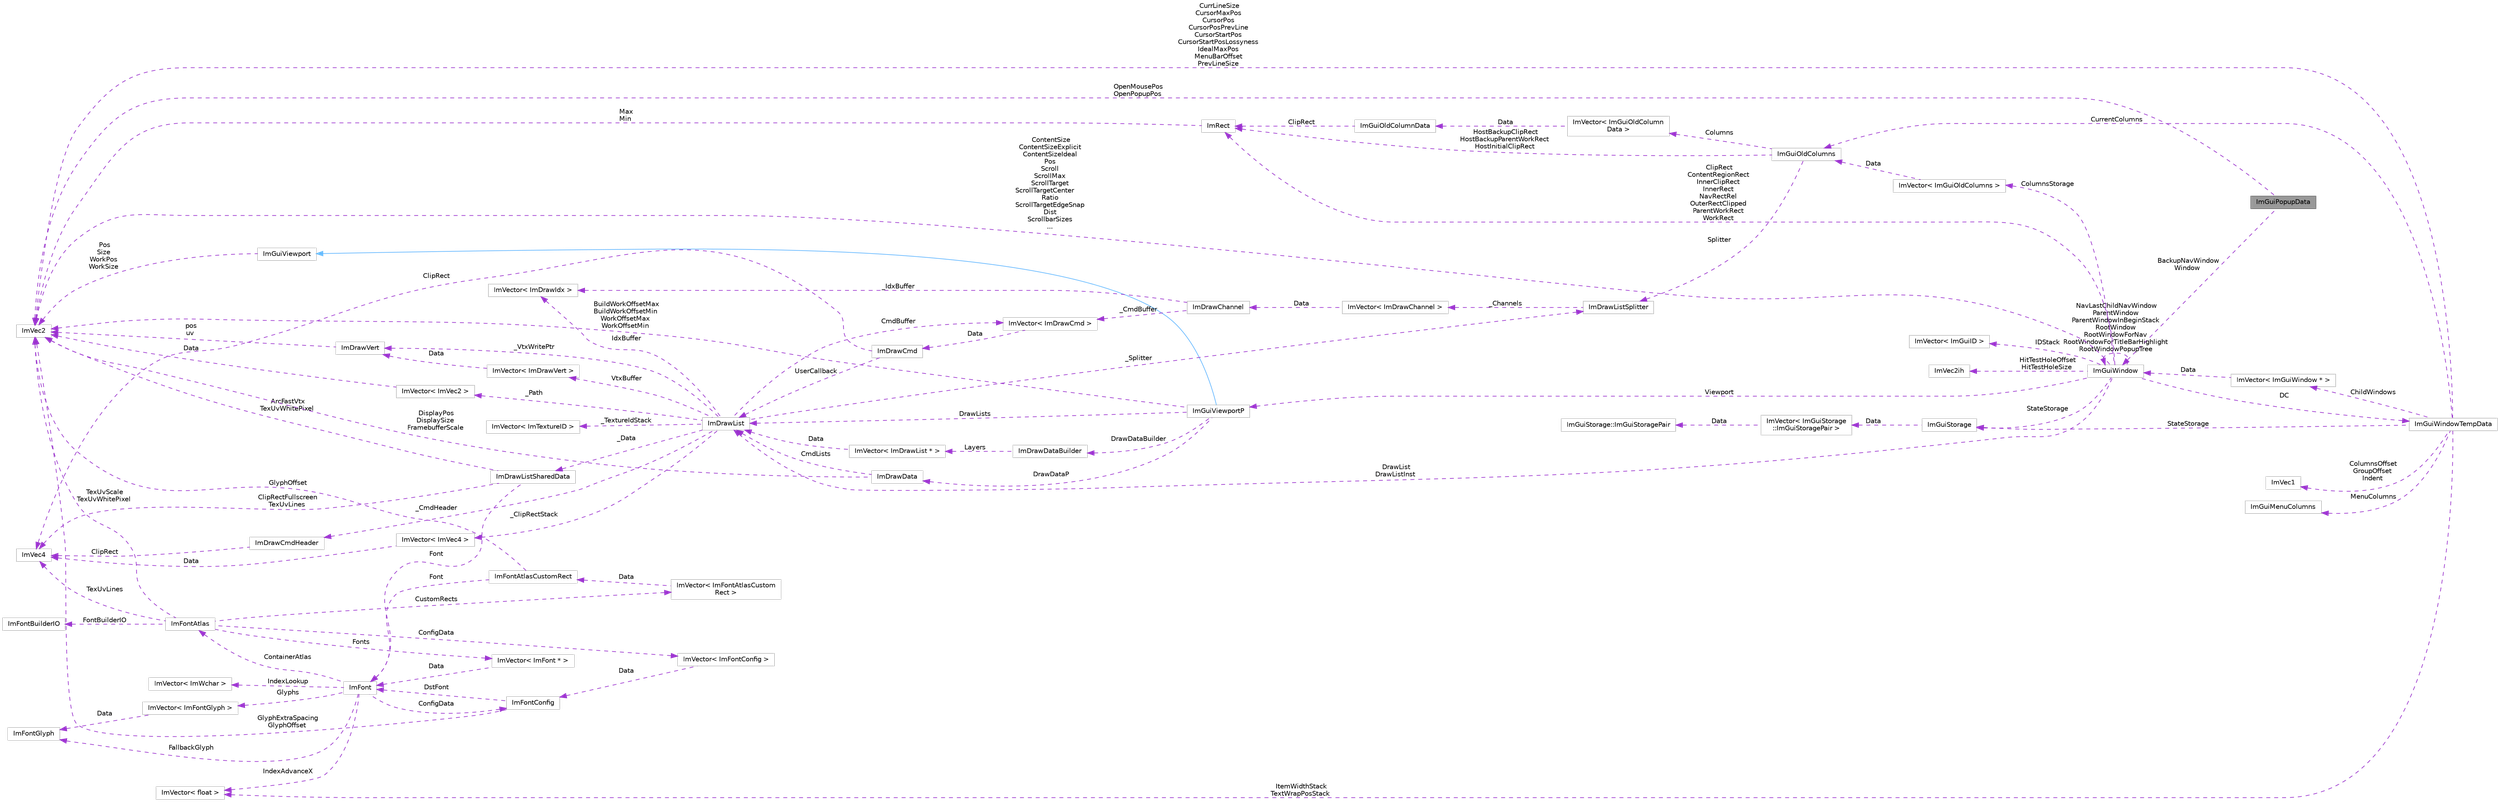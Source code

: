 digraph "ImGuiPopupData"
{
 // LATEX_PDF_SIZE
  bgcolor="transparent";
  edge [fontname=Helvetica,fontsize=10,labelfontname=Helvetica,labelfontsize=10];
  node [fontname=Helvetica,fontsize=10,shape=box,height=0.2,width=0.4];
  rankdir="LR";
  Node1 [label="ImGuiPopupData",height=0.2,width=0.4,color="gray40", fillcolor="grey60", style="filled", fontcolor="black",tooltip=" "];
  Node2 -> Node1 [dir="back",color="darkorchid3",style="dashed",label=" BackupNavWindow\nWindow" ];
  Node2 [label="ImGuiWindow",height=0.2,width=0.4,color="grey75", fillcolor="white", style="filled",URL="$struct_im_gui_window.html",tooltip=" "];
  Node3 -> Node2 [dir="back",color="darkorchid3",style="dashed",label=" Viewport" ];
  Node3 [label="ImGuiViewportP",height=0.2,width=0.4,color="grey75", fillcolor="white", style="filled",URL="$struct_im_gui_viewport_p.html",tooltip=" "];
  Node4 -> Node3 [dir="back",color="steelblue1",style="solid"];
  Node4 [label="ImGuiViewport",height=0.2,width=0.4,color="grey75", fillcolor="white", style="filled",URL="$struct_im_gui_viewport.html",tooltip=" "];
  Node5 -> Node4 [dir="back",color="darkorchid3",style="dashed",label=" Pos\nSize\nWorkPos\nWorkSize" ];
  Node5 [label="ImVec2",height=0.2,width=0.4,color="grey75", fillcolor="white", style="filled",URL="$struct_im_vec2.html",tooltip=" "];
  Node6 -> Node3 [dir="back",color="darkorchid3",style="dashed",label=" DrawLists" ];
  Node6 [label="ImDrawList",height=0.2,width=0.4,color="grey75", fillcolor="white", style="filled",URL="$struct_im_draw_list.html",tooltip=" "];
  Node7 -> Node6 [dir="back",color="darkorchid3",style="dashed",label=" CmdBuffer" ];
  Node7 [label="ImVector\< ImDrawCmd \>",height=0.2,width=0.4,color="grey75", fillcolor="white", style="filled",URL="$struct_im_vector.html",tooltip=" "];
  Node8 -> Node7 [dir="back",color="darkorchid3",style="dashed",label=" Data" ];
  Node8 [label="ImDrawCmd",height=0.2,width=0.4,color="grey75", fillcolor="white", style="filled",URL="$struct_im_draw_cmd.html",tooltip=" "];
  Node9 -> Node8 [dir="back",color="darkorchid3",style="dashed",label=" ClipRect" ];
  Node9 [label="ImVec4",height=0.2,width=0.4,color="grey75", fillcolor="white", style="filled",URL="$struct_im_vec4.html",tooltip=" "];
  Node6 -> Node8 [dir="back",color="darkorchid3",style="dashed",label=" UserCallback" ];
  Node10 -> Node6 [dir="back",color="darkorchid3",style="dashed",label=" IdxBuffer" ];
  Node10 [label="ImVector\< ImDrawIdx \>",height=0.2,width=0.4,color="grey75", fillcolor="white", style="filled",URL="$struct_im_vector.html",tooltip=" "];
  Node11 -> Node6 [dir="back",color="darkorchid3",style="dashed",label=" VtxBuffer" ];
  Node11 [label="ImVector\< ImDrawVert \>",height=0.2,width=0.4,color="grey75", fillcolor="white", style="filled",URL="$struct_im_vector.html",tooltip=" "];
  Node12 -> Node11 [dir="back",color="darkorchid3",style="dashed",label=" Data" ];
  Node12 [label="ImDrawVert",height=0.2,width=0.4,color="grey75", fillcolor="white", style="filled",URL="$struct_im_draw_vert.html",tooltip=" "];
  Node5 -> Node12 [dir="back",color="darkorchid3",style="dashed",label=" pos\nuv" ];
  Node13 -> Node6 [dir="back",color="darkorchid3",style="dashed",label=" _Data" ];
  Node13 [label="ImDrawListSharedData",height=0.2,width=0.4,color="grey75", fillcolor="white", style="filled",URL="$struct_im_draw_list_shared_data.html",tooltip=" "];
  Node5 -> Node13 [dir="back",color="darkorchid3",style="dashed",label=" ArcFastVtx\nTexUvWhitePixel" ];
  Node14 -> Node13 [dir="back",color="darkorchid3",style="dashed",label=" Font" ];
  Node14 [label="ImFont",height=0.2,width=0.4,color="grey75", fillcolor="white", style="filled",URL="$struct_im_font.html",tooltip=" "];
  Node15 -> Node14 [dir="back",color="darkorchid3",style="dashed",label=" IndexAdvanceX" ];
  Node15 [label="ImVector\< float \>",height=0.2,width=0.4,color="grey75", fillcolor="white", style="filled",URL="$struct_im_vector.html",tooltip=" "];
  Node16 -> Node14 [dir="back",color="darkorchid3",style="dashed",label=" IndexLookup" ];
  Node16 [label="ImVector\< ImWchar \>",height=0.2,width=0.4,color="grey75", fillcolor="white", style="filled",URL="$struct_im_vector.html",tooltip=" "];
  Node17 -> Node14 [dir="back",color="darkorchid3",style="dashed",label=" Glyphs" ];
  Node17 [label="ImVector\< ImFontGlyph \>",height=0.2,width=0.4,color="grey75", fillcolor="white", style="filled",URL="$struct_im_vector.html",tooltip=" "];
  Node18 -> Node17 [dir="back",color="darkorchid3",style="dashed",label=" Data" ];
  Node18 [label="ImFontGlyph",height=0.2,width=0.4,color="grey75", fillcolor="white", style="filled",URL="$struct_im_font_glyph.html",tooltip=" "];
  Node18 -> Node14 [dir="back",color="darkorchid3",style="dashed",label=" FallbackGlyph" ];
  Node19 -> Node14 [dir="back",color="darkorchid3",style="dashed",label=" ContainerAtlas" ];
  Node19 [label="ImFontAtlas",height=0.2,width=0.4,color="grey75", fillcolor="white", style="filled",URL="$struct_im_font_atlas.html",tooltip=" "];
  Node5 -> Node19 [dir="back",color="darkorchid3",style="dashed",label=" TexUvScale\nTexUvWhitePixel" ];
  Node20 -> Node19 [dir="back",color="darkorchid3",style="dashed",label=" Fonts" ];
  Node20 [label="ImVector\< ImFont * \>",height=0.2,width=0.4,color="grey75", fillcolor="white", style="filled",URL="$struct_im_vector.html",tooltip=" "];
  Node14 -> Node20 [dir="back",color="darkorchid3",style="dashed",label=" Data" ];
  Node21 -> Node19 [dir="back",color="darkorchid3",style="dashed",label=" CustomRects" ];
  Node21 [label="ImVector\< ImFontAtlasCustom\lRect \>",height=0.2,width=0.4,color="grey75", fillcolor="white", style="filled",URL="$struct_im_vector.html",tooltip=" "];
  Node22 -> Node21 [dir="back",color="darkorchid3",style="dashed",label=" Data" ];
  Node22 [label="ImFontAtlasCustomRect",height=0.2,width=0.4,color="grey75", fillcolor="white", style="filled",URL="$struct_im_font_atlas_custom_rect.html",tooltip=" "];
  Node5 -> Node22 [dir="back",color="darkorchid3",style="dashed",label=" GlyphOffset" ];
  Node14 -> Node22 [dir="back",color="darkorchid3",style="dashed",label=" Font" ];
  Node23 -> Node19 [dir="back",color="darkorchid3",style="dashed",label=" ConfigData" ];
  Node23 [label="ImVector\< ImFontConfig \>",height=0.2,width=0.4,color="grey75", fillcolor="white", style="filled",URL="$struct_im_vector.html",tooltip=" "];
  Node24 -> Node23 [dir="back",color="darkorchid3",style="dashed",label=" Data" ];
  Node24 [label="ImFontConfig",height=0.2,width=0.4,color="grey75", fillcolor="white", style="filled",URL="$struct_im_font_config.html",tooltip=" "];
  Node5 -> Node24 [dir="back",color="darkorchid3",style="dashed",label=" GlyphExtraSpacing\nGlyphOffset" ];
  Node14 -> Node24 [dir="back",color="darkorchid3",style="dashed",label=" DstFont" ];
  Node9 -> Node19 [dir="back",color="darkorchid3",style="dashed",label=" TexUvLines" ];
  Node25 -> Node19 [dir="back",color="darkorchid3",style="dashed",label=" FontBuilderIO" ];
  Node25 [label="ImFontBuilderIO",height=0.2,width=0.4,color="grey75", fillcolor="white", style="filled",URL="$struct_im_font_builder_i_o.html",tooltip=" "];
  Node24 -> Node14 [dir="back",color="darkorchid3",style="dashed",label=" ConfigData" ];
  Node9 -> Node13 [dir="back",color="darkorchid3",style="dashed",label=" ClipRectFullscreen\nTexUvLines" ];
  Node12 -> Node6 [dir="back",color="darkorchid3",style="dashed",label=" _VtxWritePtr" ];
  Node26 -> Node6 [dir="back",color="darkorchid3",style="dashed",label=" _ClipRectStack" ];
  Node26 [label="ImVector\< ImVec4 \>",height=0.2,width=0.4,color="grey75", fillcolor="white", style="filled",URL="$struct_im_vector.html",tooltip=" "];
  Node9 -> Node26 [dir="back",color="darkorchid3",style="dashed",label=" Data" ];
  Node27 -> Node6 [dir="back",color="darkorchid3",style="dashed",label=" _TextureIdStack" ];
  Node27 [label="ImVector\< ImTextureID \>",height=0.2,width=0.4,color="grey75", fillcolor="white", style="filled",URL="$struct_im_vector.html",tooltip=" "];
  Node28 -> Node6 [dir="back",color="darkorchid3",style="dashed",label=" _Path" ];
  Node28 [label="ImVector\< ImVec2 \>",height=0.2,width=0.4,color="grey75", fillcolor="white", style="filled",URL="$struct_im_vector.html",tooltip=" "];
  Node5 -> Node28 [dir="back",color="darkorchid3",style="dashed",label=" Data" ];
  Node29 -> Node6 [dir="back",color="darkorchid3",style="dashed",label=" _CmdHeader" ];
  Node29 [label="ImDrawCmdHeader",height=0.2,width=0.4,color="grey75", fillcolor="white", style="filled",URL="$struct_im_draw_cmd_header.html",tooltip=" "];
  Node9 -> Node29 [dir="back",color="darkorchid3",style="dashed",label=" ClipRect" ];
  Node30 -> Node6 [dir="back",color="darkorchid3",style="dashed",label=" _Splitter" ];
  Node30 [label="ImDrawListSplitter",height=0.2,width=0.4,color="grey75", fillcolor="white", style="filled",URL="$struct_im_draw_list_splitter.html",tooltip=" "];
  Node31 -> Node30 [dir="back",color="darkorchid3",style="dashed",label=" _Channels" ];
  Node31 [label="ImVector\< ImDrawChannel \>",height=0.2,width=0.4,color="grey75", fillcolor="white", style="filled",URL="$struct_im_vector.html",tooltip=" "];
  Node32 -> Node31 [dir="back",color="darkorchid3",style="dashed",label=" Data" ];
  Node32 [label="ImDrawChannel",height=0.2,width=0.4,color="grey75", fillcolor="white", style="filled",URL="$struct_im_draw_channel.html",tooltip=" "];
  Node7 -> Node32 [dir="back",color="darkorchid3",style="dashed",label=" _CmdBuffer" ];
  Node10 -> Node32 [dir="back",color="darkorchid3",style="dashed",label=" _IdxBuffer" ];
  Node33 -> Node3 [dir="back",color="darkorchid3",style="dashed",label=" DrawDataP" ];
  Node33 [label="ImDrawData",height=0.2,width=0.4,color="grey75", fillcolor="white", style="filled",URL="$struct_im_draw_data.html",tooltip=" "];
  Node6 -> Node33 [dir="back",color="darkorchid3",style="dashed",label=" CmdLists" ];
  Node5 -> Node33 [dir="back",color="darkorchid3",style="dashed",label=" DisplayPos\nDisplaySize\nFramebufferScale" ];
  Node34 -> Node3 [dir="back",color="darkorchid3",style="dashed",label=" DrawDataBuilder" ];
  Node34 [label="ImDrawDataBuilder",height=0.2,width=0.4,color="grey75", fillcolor="white", style="filled",URL="$struct_im_draw_data_builder.html",tooltip=" "];
  Node35 -> Node34 [dir="back",color="darkorchid3",style="dashed",label=" Layers" ];
  Node35 [label="ImVector\< ImDrawList * \>",height=0.2,width=0.4,color="grey75", fillcolor="white", style="filled",URL="$struct_im_vector.html",tooltip=" "];
  Node6 -> Node35 [dir="back",color="darkorchid3",style="dashed",label=" Data" ];
  Node5 -> Node3 [dir="back",color="darkorchid3",style="dashed",label=" BuildWorkOffsetMax\nBuildWorkOffsetMin\nWorkOffsetMax\nWorkOffsetMin" ];
  Node5 -> Node2 [dir="back",color="darkorchid3",style="dashed",label=" ContentSize\nContentSizeExplicit\nContentSizeIdeal\nPos\nScroll\nScrollMax\nScrollTarget\nScrollTargetCenter\lRatio\nScrollTargetEdgeSnap\lDist\nScrollbarSizes\n..." ];
  Node36 -> Node2 [dir="back",color="darkorchid3",style="dashed",label=" IDStack" ];
  Node36 [label="ImVector\< ImGuiID \>",height=0.2,width=0.4,color="grey75", fillcolor="white", style="filled",URL="$struct_im_vector.html",tooltip=" "];
  Node37 -> Node2 [dir="back",color="darkorchid3",style="dashed",label=" DC" ];
  Node37 [label="ImGuiWindowTempData",height=0.2,width=0.4,color="grey75", fillcolor="white", style="filled",URL="$struct_im_gui_window_temp_data.html",tooltip=" "];
  Node5 -> Node37 [dir="back",color="darkorchid3",style="dashed",label=" CurrLineSize\nCursorMaxPos\nCursorPos\nCursorPosPrevLine\nCursorStartPos\nCursorStartPosLossyness\nIdealMaxPos\nMenuBarOffset\nPrevLineSize" ];
  Node38 -> Node37 [dir="back",color="darkorchid3",style="dashed",label=" ColumnsOffset\nGroupOffset\nIndent" ];
  Node38 [label="ImVec1",height=0.2,width=0.4,color="grey75", fillcolor="white", style="filled",URL="$struct_im_vec1.html",tooltip=" "];
  Node39 -> Node37 [dir="back",color="darkorchid3",style="dashed",label=" MenuColumns" ];
  Node39 [label="ImGuiMenuColumns",height=0.2,width=0.4,color="grey75", fillcolor="white", style="filled",URL="$struct_im_gui_menu_columns.html",tooltip=" "];
  Node40 -> Node37 [dir="back",color="darkorchid3",style="dashed",label=" ChildWindows" ];
  Node40 [label="ImVector\< ImGuiWindow * \>",height=0.2,width=0.4,color="grey75", fillcolor="white", style="filled",URL="$struct_im_vector.html",tooltip=" "];
  Node2 -> Node40 [dir="back",color="darkorchid3",style="dashed",label=" Data" ];
  Node41 -> Node37 [dir="back",color="darkorchid3",style="dashed",label=" StateStorage" ];
  Node41 [label="ImGuiStorage",height=0.2,width=0.4,color="grey75", fillcolor="white", style="filled",URL="$struct_im_gui_storage.html",tooltip=" "];
  Node42 -> Node41 [dir="back",color="darkorchid3",style="dashed",label=" Data" ];
  Node42 [label="ImVector\< ImGuiStorage\l::ImGuiStoragePair \>",height=0.2,width=0.4,color="grey75", fillcolor="white", style="filled",URL="$struct_im_vector.html",tooltip=" "];
  Node43 -> Node42 [dir="back",color="darkorchid3",style="dashed",label=" Data" ];
  Node43 [label="ImGuiStorage::ImGuiStoragePair",height=0.2,width=0.4,color="grey75", fillcolor="white", style="filled",URL="$struct_im_gui_storage_1_1_im_gui_storage_pair.html",tooltip=" "];
  Node44 -> Node37 [dir="back",color="darkorchid3",style="dashed",label=" CurrentColumns" ];
  Node44 [label="ImGuiOldColumns",height=0.2,width=0.4,color="grey75", fillcolor="white", style="filled",URL="$struct_im_gui_old_columns.html",tooltip=" "];
  Node45 -> Node44 [dir="back",color="darkorchid3",style="dashed",label=" HostBackupClipRect\nHostBackupParentWorkRect\nHostInitialClipRect" ];
  Node45 [label="ImRect",height=0.2,width=0.4,color="grey75", fillcolor="white", style="filled",URL="$struct_im_rect.html",tooltip=" "];
  Node5 -> Node45 [dir="back",color="darkorchid3",style="dashed",label=" Max\nMin" ];
  Node46 -> Node44 [dir="back",color="darkorchid3",style="dashed",label=" Columns" ];
  Node46 [label="ImVector\< ImGuiOldColumn\lData \>",height=0.2,width=0.4,color="grey75", fillcolor="white", style="filled",URL="$struct_im_vector.html",tooltip=" "];
  Node47 -> Node46 [dir="back",color="darkorchid3",style="dashed",label=" Data" ];
  Node47 [label="ImGuiOldColumnData",height=0.2,width=0.4,color="grey75", fillcolor="white", style="filled",URL="$struct_im_gui_old_column_data.html",tooltip=" "];
  Node45 -> Node47 [dir="back",color="darkorchid3",style="dashed",label=" ClipRect" ];
  Node30 -> Node44 [dir="back",color="darkorchid3",style="dashed",label=" Splitter" ];
  Node15 -> Node37 [dir="back",color="darkorchid3",style="dashed",label=" ItemWidthStack\nTextWrapPosStack" ];
  Node45 -> Node2 [dir="back",color="darkorchid3",style="dashed",label=" ClipRect\nContentRegionRect\nInnerClipRect\nInnerRect\nNavRectRel\nOuterRectClipped\nParentWorkRect\nWorkRect" ];
  Node48 -> Node2 [dir="back",color="darkorchid3",style="dashed",label=" HitTestHoleOffset\nHitTestHoleSize" ];
  Node48 [label="ImVec2ih",height=0.2,width=0.4,color="grey75", fillcolor="white", style="filled",URL="$struct_im_vec2ih.html",tooltip=" "];
  Node41 -> Node2 [dir="back",color="darkorchid3",style="dashed",label=" StateStorage" ];
  Node49 -> Node2 [dir="back",color="darkorchid3",style="dashed",label=" ColumnsStorage" ];
  Node49 [label="ImVector\< ImGuiOldColumns \>",height=0.2,width=0.4,color="grey75", fillcolor="white", style="filled",URL="$struct_im_vector.html",tooltip=" "];
  Node44 -> Node49 [dir="back",color="darkorchid3",style="dashed",label=" Data" ];
  Node6 -> Node2 [dir="back",color="darkorchid3",style="dashed",label=" DrawList\nDrawListInst" ];
  Node2 -> Node2 [dir="back",color="darkorchid3",style="dashed",label=" NavLastChildNavWindow\nParentWindow\nParentWindowInBeginStack\nRootWindow\nRootWindowForNav\nRootWindowForTitleBarHighlight\nRootWindowPopupTree" ];
  Node5 -> Node1 [dir="back",color="darkorchid3",style="dashed",label=" OpenMousePos\nOpenPopupPos" ];
}
